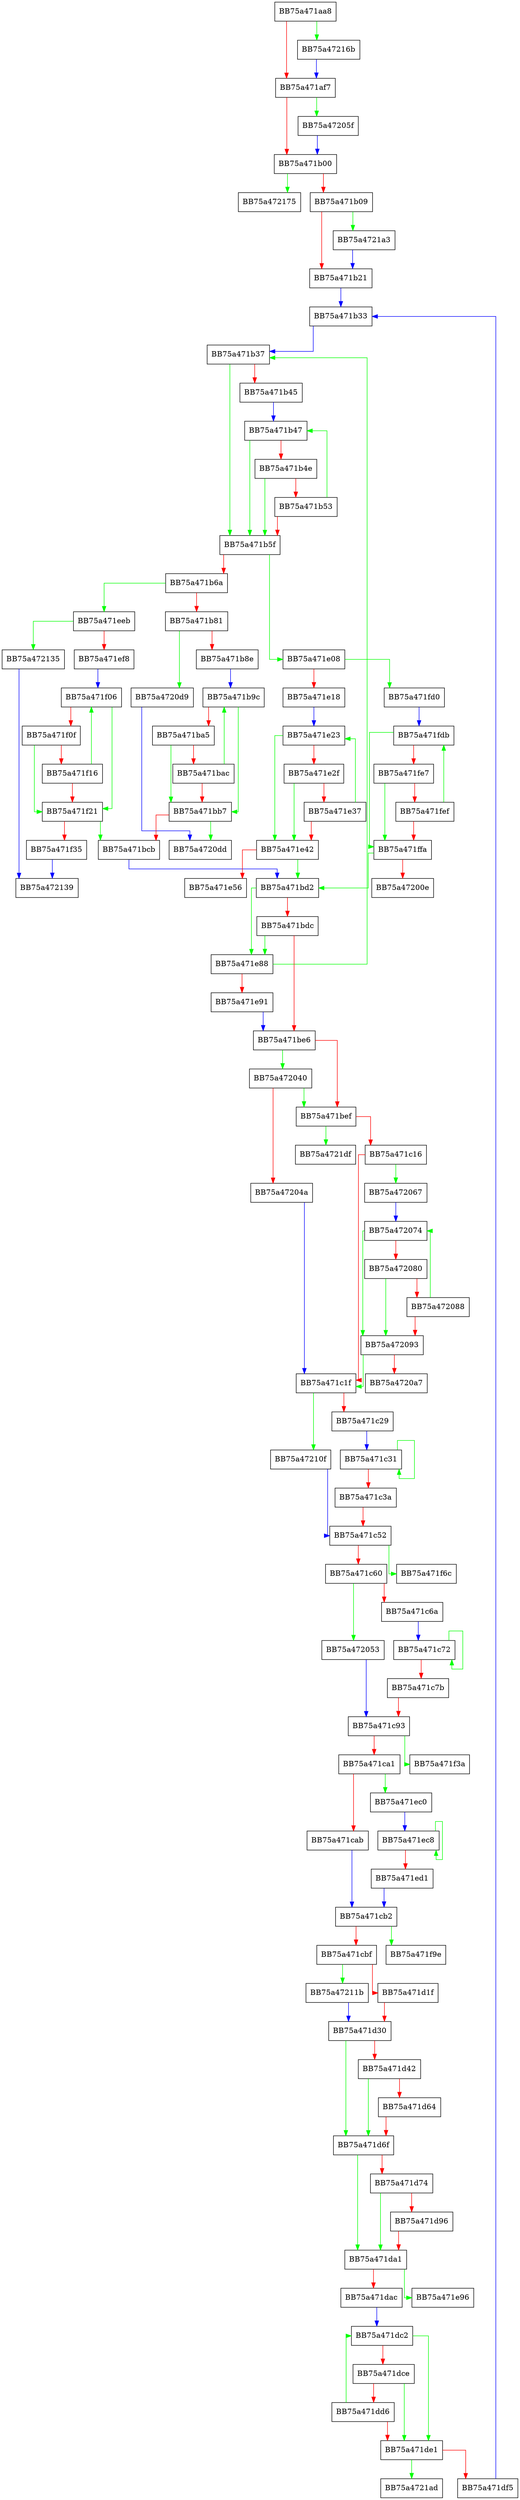 digraph ParseSubExpression {
  node [shape="box"];
  graph [splines=ortho];
  BB75a471aa8 -> BB75a47216b [color="green"];
  BB75a471aa8 -> BB75a471af7 [color="red"];
  BB75a471af7 -> BB75a47205f [color="green"];
  BB75a471af7 -> BB75a471b00 [color="red"];
  BB75a471b00 -> BB75a472175 [color="green"];
  BB75a471b00 -> BB75a471b09 [color="red"];
  BB75a471b09 -> BB75a4721a3 [color="green"];
  BB75a471b09 -> BB75a471b21 [color="red"];
  BB75a471b21 -> BB75a471b33 [color="blue"];
  BB75a471b33 -> BB75a471b37 [color="blue"];
  BB75a471b37 -> BB75a471b5f [color="green"];
  BB75a471b37 -> BB75a471b45 [color="red"];
  BB75a471b45 -> BB75a471b47 [color="blue"];
  BB75a471b47 -> BB75a471b5f [color="green"];
  BB75a471b47 -> BB75a471b4e [color="red"];
  BB75a471b4e -> BB75a471b5f [color="green"];
  BB75a471b4e -> BB75a471b53 [color="red"];
  BB75a471b53 -> BB75a471b47 [color="green"];
  BB75a471b53 -> BB75a471b5f [color="red"];
  BB75a471b5f -> BB75a471e08 [color="green"];
  BB75a471b5f -> BB75a471b6a [color="red"];
  BB75a471b6a -> BB75a471eeb [color="green"];
  BB75a471b6a -> BB75a471b81 [color="red"];
  BB75a471b81 -> BB75a4720d9 [color="green"];
  BB75a471b81 -> BB75a471b8e [color="red"];
  BB75a471b8e -> BB75a471b9c [color="blue"];
  BB75a471b9c -> BB75a471bb7 [color="green"];
  BB75a471b9c -> BB75a471ba5 [color="red"];
  BB75a471ba5 -> BB75a471bb7 [color="green"];
  BB75a471ba5 -> BB75a471bac [color="red"];
  BB75a471bac -> BB75a471b9c [color="green"];
  BB75a471bac -> BB75a471bb7 [color="red"];
  BB75a471bb7 -> BB75a4720dd [color="green"];
  BB75a471bb7 -> BB75a471bcb [color="red"];
  BB75a471bcb -> BB75a471bd2 [color="blue"];
  BB75a471bd2 -> BB75a471e88 [color="green"];
  BB75a471bd2 -> BB75a471bdc [color="red"];
  BB75a471bdc -> BB75a471e88 [color="green"];
  BB75a471bdc -> BB75a471be6 [color="red"];
  BB75a471be6 -> BB75a472040 [color="green"];
  BB75a471be6 -> BB75a471bef [color="red"];
  BB75a471bef -> BB75a4721df [color="green"];
  BB75a471bef -> BB75a471c16 [color="red"];
  BB75a471c16 -> BB75a472067 [color="green"];
  BB75a471c16 -> BB75a471c1f [color="red"];
  BB75a471c1f -> BB75a47210f [color="green"];
  BB75a471c1f -> BB75a471c29 [color="red"];
  BB75a471c29 -> BB75a471c31 [color="blue"];
  BB75a471c31 -> BB75a471c31 [color="green"];
  BB75a471c31 -> BB75a471c3a [color="red"];
  BB75a471c3a -> BB75a471c52 [color="red"];
  BB75a471c52 -> BB75a471f6c [color="green"];
  BB75a471c52 -> BB75a471c60 [color="red"];
  BB75a471c60 -> BB75a472053 [color="green"];
  BB75a471c60 -> BB75a471c6a [color="red"];
  BB75a471c6a -> BB75a471c72 [color="blue"];
  BB75a471c72 -> BB75a471c72 [color="green"];
  BB75a471c72 -> BB75a471c7b [color="red"];
  BB75a471c7b -> BB75a471c93 [color="red"];
  BB75a471c93 -> BB75a471f3a [color="green"];
  BB75a471c93 -> BB75a471ca1 [color="red"];
  BB75a471ca1 -> BB75a471ec0 [color="green"];
  BB75a471ca1 -> BB75a471cab [color="red"];
  BB75a471cab -> BB75a471cb2 [color="blue"];
  BB75a471cb2 -> BB75a471f9e [color="green"];
  BB75a471cb2 -> BB75a471cbf [color="red"];
  BB75a471cbf -> BB75a47211b [color="green"];
  BB75a471cbf -> BB75a471d1f [color="red"];
  BB75a471d1f -> BB75a471d30 [color="red"];
  BB75a471d30 -> BB75a471d6f [color="green"];
  BB75a471d30 -> BB75a471d42 [color="red"];
  BB75a471d42 -> BB75a471d6f [color="green"];
  BB75a471d42 -> BB75a471d64 [color="red"];
  BB75a471d64 -> BB75a471d6f [color="red"];
  BB75a471d6f -> BB75a471da1 [color="green"];
  BB75a471d6f -> BB75a471d74 [color="red"];
  BB75a471d74 -> BB75a471da1 [color="green"];
  BB75a471d74 -> BB75a471d96 [color="red"];
  BB75a471d96 -> BB75a471da1 [color="red"];
  BB75a471da1 -> BB75a471e96 [color="green"];
  BB75a471da1 -> BB75a471dac [color="red"];
  BB75a471dac -> BB75a471dc2 [color="blue"];
  BB75a471dc2 -> BB75a471de1 [color="green"];
  BB75a471dc2 -> BB75a471dce [color="red"];
  BB75a471dce -> BB75a471de1 [color="green"];
  BB75a471dce -> BB75a471dd6 [color="red"];
  BB75a471dd6 -> BB75a471dc2 [color="green"];
  BB75a471dd6 -> BB75a471de1 [color="red"];
  BB75a471de1 -> BB75a4721ad [color="green"];
  BB75a471de1 -> BB75a471df5 [color="red"];
  BB75a471df5 -> BB75a471b33 [color="blue"];
  BB75a471e08 -> BB75a471fd0 [color="green"];
  BB75a471e08 -> BB75a471e18 [color="red"];
  BB75a471e18 -> BB75a471e23 [color="blue"];
  BB75a471e23 -> BB75a471e42 [color="green"];
  BB75a471e23 -> BB75a471e2f [color="red"];
  BB75a471e2f -> BB75a471e42 [color="green"];
  BB75a471e2f -> BB75a471e37 [color="red"];
  BB75a471e37 -> BB75a471e23 [color="green"];
  BB75a471e37 -> BB75a471e42 [color="red"];
  BB75a471e42 -> BB75a471bd2 [color="green"];
  BB75a471e42 -> BB75a471e56 [color="red"];
  BB75a471e88 -> BB75a471b37 [color="green"];
  BB75a471e88 -> BB75a471e91 [color="red"];
  BB75a471e91 -> BB75a471be6 [color="blue"];
  BB75a471ec0 -> BB75a471ec8 [color="blue"];
  BB75a471ec8 -> BB75a471ec8 [color="green"];
  BB75a471ec8 -> BB75a471ed1 [color="red"];
  BB75a471ed1 -> BB75a471cb2 [color="blue"];
  BB75a471eeb -> BB75a472135 [color="green"];
  BB75a471eeb -> BB75a471ef8 [color="red"];
  BB75a471ef8 -> BB75a471f06 [color="blue"];
  BB75a471f06 -> BB75a471f21 [color="green"];
  BB75a471f06 -> BB75a471f0f [color="red"];
  BB75a471f0f -> BB75a471f21 [color="green"];
  BB75a471f0f -> BB75a471f16 [color="red"];
  BB75a471f16 -> BB75a471f06 [color="green"];
  BB75a471f16 -> BB75a471f21 [color="red"];
  BB75a471f21 -> BB75a471bcb [color="green"];
  BB75a471f21 -> BB75a471f35 [color="red"];
  BB75a471f35 -> BB75a472139 [color="blue"];
  BB75a471fd0 -> BB75a471fdb [color="blue"];
  BB75a471fdb -> BB75a471ffa [color="green"];
  BB75a471fdb -> BB75a471fe7 [color="red"];
  BB75a471fe7 -> BB75a471ffa [color="green"];
  BB75a471fe7 -> BB75a471fef [color="red"];
  BB75a471fef -> BB75a471fdb [color="green"];
  BB75a471fef -> BB75a471ffa [color="red"];
  BB75a471ffa -> BB75a471bd2 [color="green"];
  BB75a471ffa -> BB75a47200e [color="red"];
  BB75a472040 -> BB75a471bef [color="green"];
  BB75a472040 -> BB75a47204a [color="red"];
  BB75a47204a -> BB75a471c1f [color="blue"];
  BB75a472053 -> BB75a471c93 [color="blue"];
  BB75a47205f -> BB75a471b00 [color="blue"];
  BB75a472067 -> BB75a472074 [color="blue"];
  BB75a472074 -> BB75a472093 [color="green"];
  BB75a472074 -> BB75a472080 [color="red"];
  BB75a472080 -> BB75a472093 [color="green"];
  BB75a472080 -> BB75a472088 [color="red"];
  BB75a472088 -> BB75a472074 [color="green"];
  BB75a472088 -> BB75a472093 [color="red"];
  BB75a472093 -> BB75a471c1f [color="green"];
  BB75a472093 -> BB75a4720a7 [color="red"];
  BB75a4720d9 -> BB75a4720dd [color="blue"];
  BB75a47210f -> BB75a471c52 [color="blue"];
  BB75a47211b -> BB75a471d30 [color="blue"];
  BB75a472135 -> BB75a472139 [color="blue"];
  BB75a47216b -> BB75a471af7 [color="blue"];
  BB75a4721a3 -> BB75a471b21 [color="blue"];
}